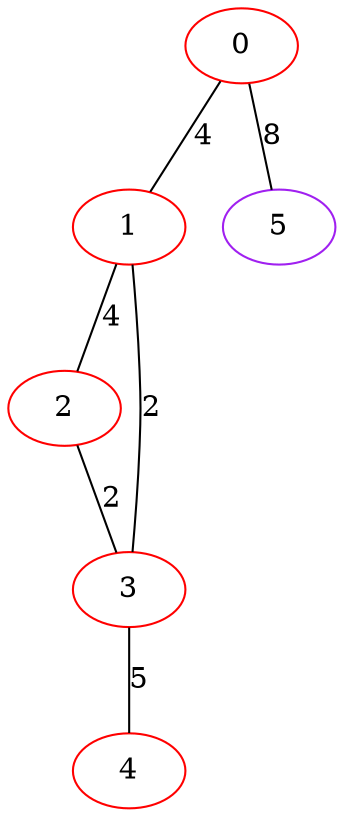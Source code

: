 graph "" {
0 [color=red, weight=1];
1 [color=red, weight=1];
2 [color=red, weight=1];
3 [color=red, weight=1];
4 [color=red, weight=1];
5 [color=purple, weight=4];
0 -- 1  [key=0, label=4];
0 -- 5  [key=0, label=8];
1 -- 2  [key=0, label=4];
1 -- 3  [key=0, label=2];
2 -- 3  [key=0, label=2];
3 -- 4  [key=0, label=5];
}
